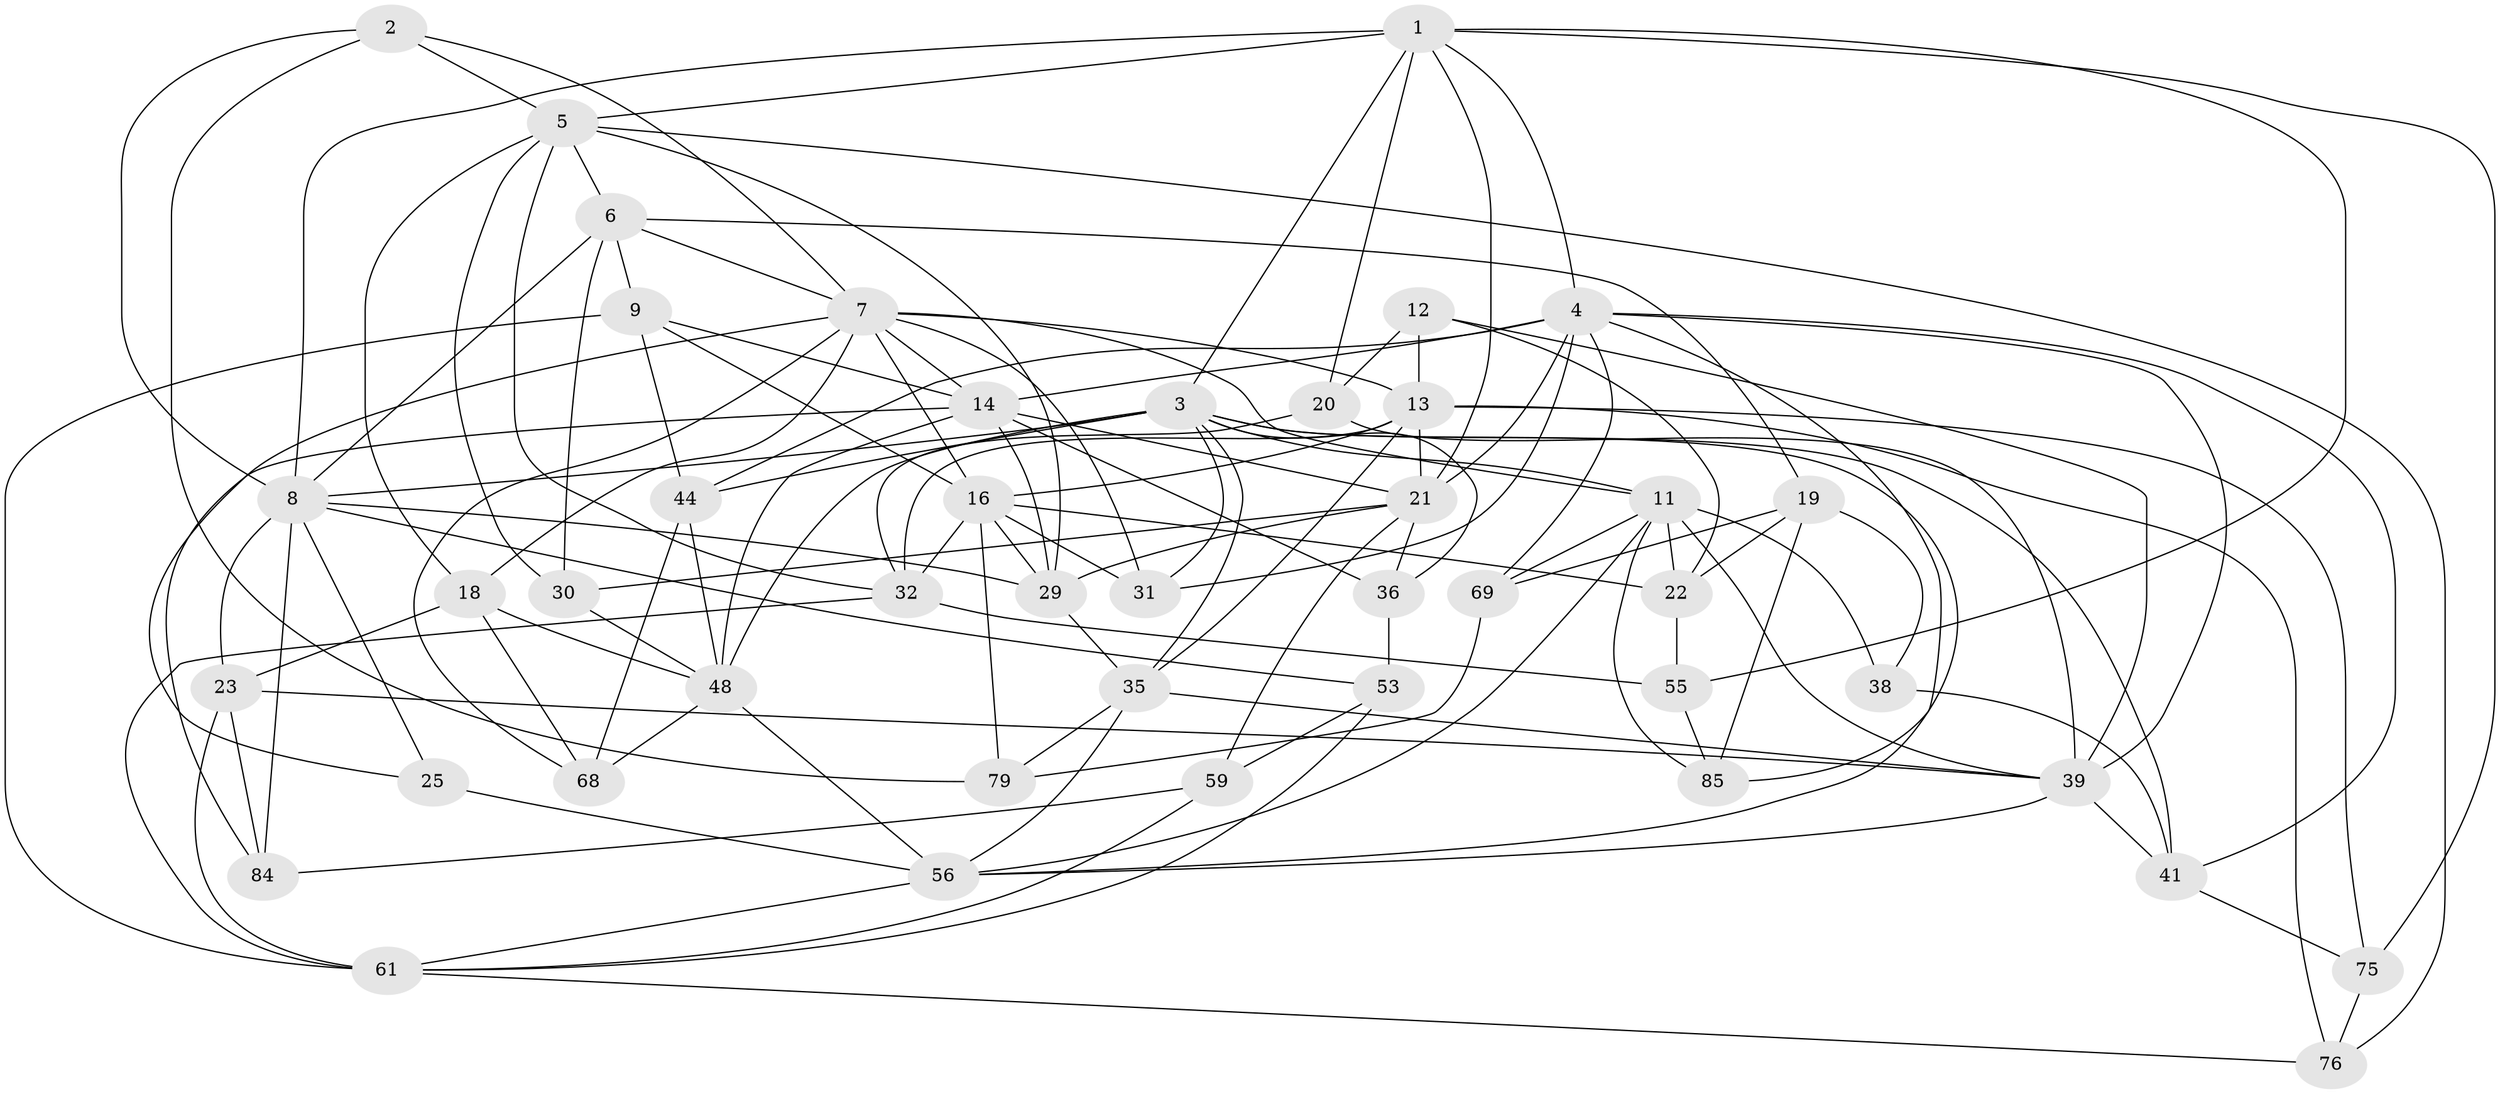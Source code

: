 // original degree distribution, {4: 1.0}
// Generated by graph-tools (version 1.1) at 2025/20/03/04/25 18:20:59]
// undirected, 44 vertices, 126 edges
graph export_dot {
graph [start="1"]
  node [color=gray90,style=filled];
  1 [super="+17+28"];
  2;
  3 [super="+15+50"];
  4 [super="+43+54"];
  5 [super="+71+26"];
  6 [super="+77"];
  7 [super="+34+10"];
  8 [super="+51+27"];
  9 [super="+83"];
  11 [super="+33+46"];
  12;
  13 [super="+67+49"];
  14 [super="+24"];
  16 [super="+47"];
  18 [super="+78"];
  19 [super="+60"];
  20;
  21 [super="+86+87"];
  22 [super="+40"];
  23 [super="+58"];
  25;
  29 [super="+72"];
  30;
  31;
  32 [super="+52"];
  35 [super="+66"];
  36;
  38;
  39 [super="+65+89"];
  41 [super="+45"];
  44 [super="+57"];
  48 [super="+63+62"];
  53;
  55;
  56 [super="+74+82"];
  59;
  61 [super="+88+81"];
  68;
  69;
  75;
  76;
  79;
  84;
  85;
  1 -- 55;
  1 -- 75;
  1 -- 20;
  1 -- 5;
  1 -- 3;
  1 -- 8;
  1 -- 4;
  1 -- 21;
  2 -- 5;
  2 -- 79;
  2 -- 8;
  2 -- 7;
  3 -- 11;
  3 -- 36;
  3 -- 41;
  3 -- 44;
  3 -- 31;
  3 -- 56;
  3 -- 8;
  3 -- 35;
  3 -- 48;
  4 -- 31;
  4 -- 21;
  4 -- 69;
  4 -- 39;
  4 -- 85;
  4 -- 41;
  4 -- 44 [weight=2];
  4 -- 14;
  5 -- 18;
  5 -- 76;
  5 -- 30;
  5 -- 32;
  5 -- 29;
  5 -- 6;
  6 -- 9;
  6 -- 19;
  6 -- 7;
  6 -- 8;
  6 -- 30;
  7 -- 16;
  7 -- 18;
  7 -- 11;
  7 -- 31;
  7 -- 25;
  7 -- 68;
  7 -- 14;
  7 -- 13;
  8 -- 23 [weight=2];
  8 -- 29;
  8 -- 84;
  8 -- 53;
  8 -- 25;
  9 -- 14;
  9 -- 61 [weight=2];
  9 -- 16;
  9 -- 44;
  11 -- 38;
  11 -- 69;
  11 -- 85;
  11 -- 39;
  11 -- 22;
  11 -- 56;
  12 -- 22;
  12 -- 20;
  12 -- 39;
  12 -- 13;
  13 -- 76;
  13 -- 32;
  13 -- 16;
  13 -- 75;
  13 -- 35;
  13 -- 21;
  14 -- 36;
  14 -- 48;
  14 -- 21;
  14 -- 84;
  14 -- 29;
  16 -- 79;
  16 -- 32;
  16 -- 29;
  16 -- 31;
  16 -- 22;
  18 -- 68;
  18 -- 48 [weight=2];
  18 -- 23;
  19 -- 22 [weight=2];
  19 -- 38;
  19 -- 85;
  19 -- 69;
  20 -- 39;
  20 -- 32;
  21 -- 36;
  21 -- 59;
  21 -- 30;
  21 -- 29;
  22 -- 55;
  23 -- 61;
  23 -- 39;
  23 -- 84;
  25 -- 56 [weight=2];
  29 -- 35;
  30 -- 48;
  32 -- 55;
  32 -- 61;
  35 -- 39;
  35 -- 79;
  35 -- 56;
  36 -- 53;
  38 -- 41 [weight=2];
  39 -- 41;
  39 -- 56;
  41 -- 75;
  44 -- 68;
  44 -- 48;
  48 -- 56;
  48 -- 68;
  53 -- 59;
  53 -- 61;
  55 -- 85;
  56 -- 61;
  59 -- 84;
  59 -- 61;
  61 -- 76;
  69 -- 79;
  75 -- 76;
}
